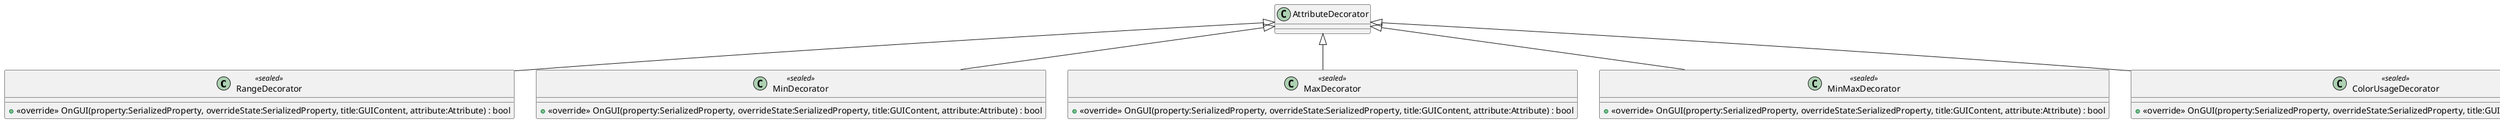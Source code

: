 @startuml
class RangeDecorator <<sealed>> {
    + <<override>> OnGUI(property:SerializedProperty, overrideState:SerializedProperty, title:GUIContent, attribute:Attribute) : bool
}
class MinDecorator <<sealed>> {
    + <<override>> OnGUI(property:SerializedProperty, overrideState:SerializedProperty, title:GUIContent, attribute:Attribute) : bool
}
class MaxDecorator <<sealed>> {
    + <<override>> OnGUI(property:SerializedProperty, overrideState:SerializedProperty, title:GUIContent, attribute:Attribute) : bool
}
class MinMaxDecorator <<sealed>> {
    + <<override>> OnGUI(property:SerializedProperty, overrideState:SerializedProperty, title:GUIContent, attribute:Attribute) : bool
}
class ColorUsageDecorator <<sealed>> {
    + <<override>> OnGUI(property:SerializedProperty, overrideState:SerializedProperty, title:GUIContent, attribute:Attribute) : bool
}
AttributeDecorator <|-- RangeDecorator
AttributeDecorator <|-- MinDecorator
AttributeDecorator <|-- MaxDecorator
AttributeDecorator <|-- MinMaxDecorator
AttributeDecorator <|-- ColorUsageDecorator
@enduml
